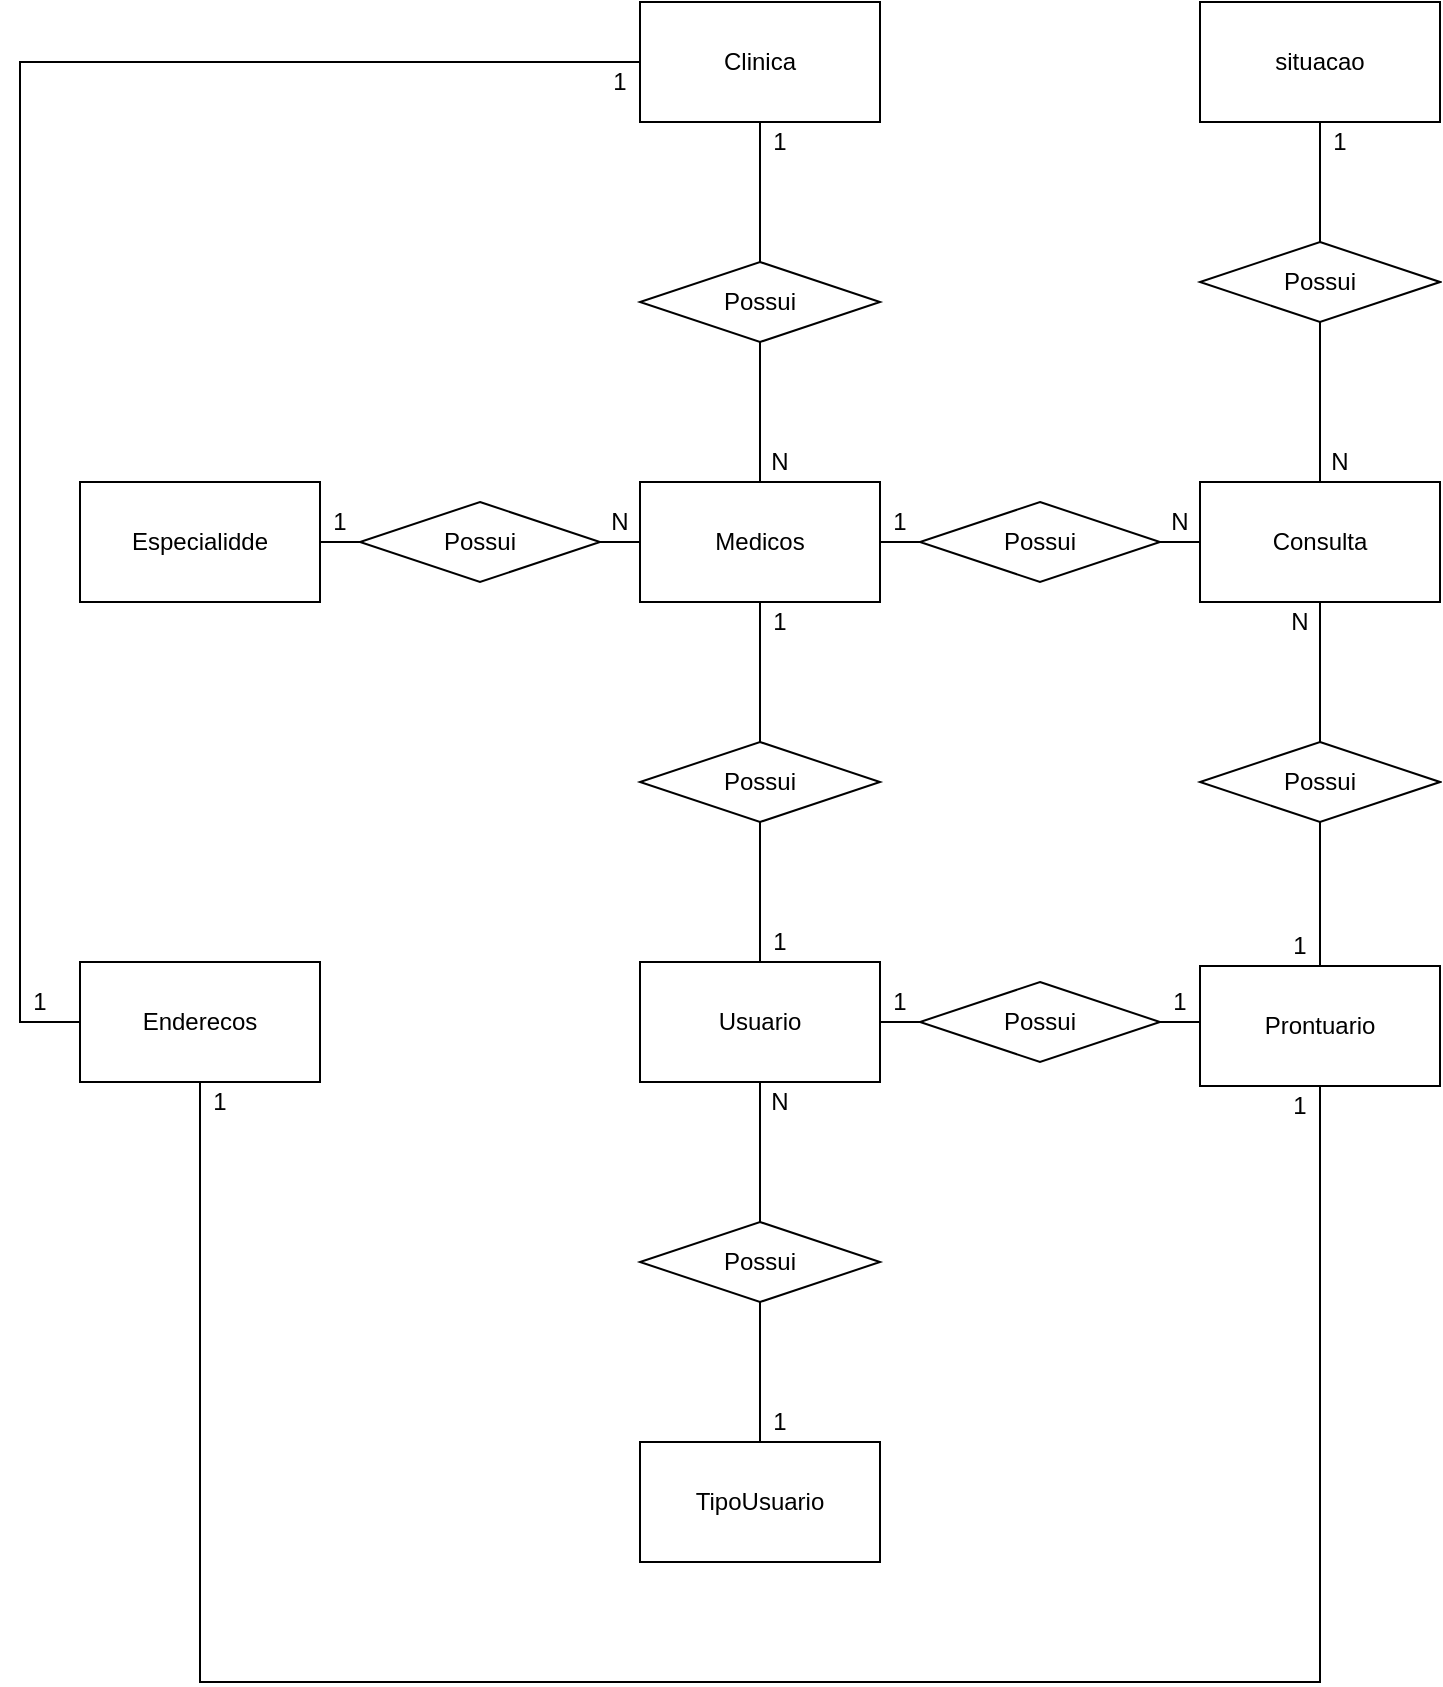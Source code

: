 <mxfile version="12.6.7" pages="2"><diagram id="i5mn4kY432mM2FQpJGfc" name="Conceitual"><mxGraphModel dx="1021" dy="564" grid="1" gridSize="10" guides="1" tooltips="1" connect="1" arrows="1" fold="1" page="1" pageScale="1" pageWidth="827" pageHeight="1169" math="0" shadow="0"><root><mxCell id="0"/><mxCell id="1" parent="0"/><mxCell id="QC6sKhRkoliyrYQNsPie-1" style="edgeStyle=orthogonalEdgeStyle;rounded=0;orthogonalLoop=1;jettySize=auto;html=1;entryX=0.5;entryY=0;entryDx=0;entryDy=0;endArrow=none;endFill=0;" parent="1" source="QC6sKhRkoliyrYQNsPie-2" target="QC6sKhRkoliyrYQNsPie-16" edge="1"><mxGeometry relative="1" as="geometry"/></mxCell><mxCell id="QC6sKhRkoliyrYQNsPie-2" value="Clinica" style="rounded=0;whiteSpace=wrap;html=1;" parent="1" vertex="1"><mxGeometry x="320" y="40" width="120" height="60" as="geometry"/></mxCell><mxCell id="QC6sKhRkoliyrYQNsPie-3" style="edgeStyle=orthogonalEdgeStyle;rounded=0;orthogonalLoop=1;jettySize=auto;html=1;entryX=0;entryY=0.5;entryDx=0;entryDy=0;endArrow=none;endFill=0;" parent="1" source="QC6sKhRkoliyrYQNsPie-6" target="QC6sKhRkoliyrYQNsPie-18" edge="1"><mxGeometry relative="1" as="geometry"/></mxCell><mxCell id="QC6sKhRkoliyrYQNsPie-4" style="edgeStyle=orthogonalEdgeStyle;rounded=0;orthogonalLoop=1;jettySize=auto;html=1;entryX=1;entryY=0.5;entryDx=0;entryDy=0;endArrow=none;endFill=0;" parent="1" source="QC6sKhRkoliyrYQNsPie-6" target="QC6sKhRkoliyrYQNsPie-20" edge="1"><mxGeometry relative="1" as="geometry"/></mxCell><mxCell id="QC6sKhRkoliyrYQNsPie-5" style="edgeStyle=orthogonalEdgeStyle;rounded=0;orthogonalLoop=1;jettySize=auto;html=1;entryX=0.5;entryY=0;entryDx=0;entryDy=0;endArrow=none;endFill=0;" parent="1" source="QC6sKhRkoliyrYQNsPie-6" target="QC6sKhRkoliyrYQNsPie-22" edge="1"><mxGeometry relative="1" as="geometry"/></mxCell><mxCell id="QC6sKhRkoliyrYQNsPie-6" value="Medicos" style="rounded=0;whiteSpace=wrap;html=1;" parent="1" vertex="1"><mxGeometry x="320" y="280" width="120" height="60" as="geometry"/></mxCell><mxCell id="QC6sKhRkoliyrYQNsPie-7" style="edgeStyle=orthogonalEdgeStyle;rounded=0;orthogonalLoop=1;jettySize=auto;html=1;entryX=0.5;entryY=0;entryDx=0;entryDy=0;endArrow=none;endFill=0;" parent="1" source="QC6sKhRkoliyrYQNsPie-9" target="QC6sKhRkoliyrYQNsPie-24" edge="1"><mxGeometry relative="1" as="geometry"/></mxCell><mxCell id="QC6sKhRkoliyrYQNsPie-8" style="edgeStyle=orthogonalEdgeStyle;rounded=0;orthogonalLoop=1;jettySize=auto;html=1;endArrow=none;endFill=0;" parent="1" source="QC6sKhRkoliyrYQNsPie-9" target="QC6sKhRkoliyrYQNsPie-26" edge="1"><mxGeometry relative="1" as="geometry"/></mxCell><mxCell id="QC6sKhRkoliyrYQNsPie-9" value="Usuario" style="rounded=0;whiteSpace=wrap;html=1;" parent="1" vertex="1"><mxGeometry x="320" y="520" width="120" height="60" as="geometry"/></mxCell><mxCell id="QC6sKhRkoliyrYQNsPie-10" value="TipoUsuario" style="rounded=0;whiteSpace=wrap;html=1;" parent="1" vertex="1"><mxGeometry x="320" y="760" width="120" height="60" as="geometry"/></mxCell><mxCell id="QC6sKhRkoliyrYQNsPie-11" value="Prontuario" style="rounded=0;whiteSpace=wrap;html=1;" parent="1" vertex="1"><mxGeometry x="600" y="522" width="120" height="60" as="geometry"/></mxCell><mxCell id="QC6sKhRkoliyrYQNsPie-12" value="Especialidde" style="rounded=0;whiteSpace=wrap;html=1;" parent="1" vertex="1"><mxGeometry x="40" y="280" width="120" height="60" as="geometry"/></mxCell><mxCell id="QC6sKhRkoliyrYQNsPie-13" style="edgeStyle=orthogonalEdgeStyle;rounded=0;orthogonalLoop=1;jettySize=auto;html=1;entryX=0.5;entryY=0;entryDx=0;entryDy=0;endArrow=none;endFill=0;" parent="1" source="QC6sKhRkoliyrYQNsPie-14" target="QC6sKhRkoliyrYQNsPie-34" edge="1"><mxGeometry relative="1" as="geometry"/></mxCell><mxCell id="QC6sKhRkoliyrYQNsPie-14" value="Consulta" style="rounded=0;whiteSpace=wrap;html=1;" parent="1" vertex="1"><mxGeometry x="600" y="280" width="120" height="60" as="geometry"/></mxCell><mxCell id="QC6sKhRkoliyrYQNsPie-15" style="edgeStyle=orthogonalEdgeStyle;rounded=0;orthogonalLoop=1;jettySize=auto;html=1;entryX=0.5;entryY=0;entryDx=0;entryDy=0;endArrow=none;endFill=0;" parent="1" source="QC6sKhRkoliyrYQNsPie-16" target="QC6sKhRkoliyrYQNsPie-6" edge="1"><mxGeometry relative="1" as="geometry"/></mxCell><mxCell id="QC6sKhRkoliyrYQNsPie-16" value="Possui" style="rhombus;whiteSpace=wrap;html=1;" parent="1" vertex="1"><mxGeometry x="320" y="170" width="120" height="40" as="geometry"/></mxCell><mxCell id="QC6sKhRkoliyrYQNsPie-17" style="edgeStyle=orthogonalEdgeStyle;rounded=0;orthogonalLoop=1;jettySize=auto;html=1;entryX=0;entryY=0.5;entryDx=0;entryDy=0;endArrow=none;endFill=0;" parent="1" source="QC6sKhRkoliyrYQNsPie-18" target="QC6sKhRkoliyrYQNsPie-14" edge="1"><mxGeometry relative="1" as="geometry"/></mxCell><mxCell id="QC6sKhRkoliyrYQNsPie-18" value="Possui" style="rhombus;whiteSpace=wrap;html=1;" parent="1" vertex="1"><mxGeometry x="460" y="290" width="120" height="40" as="geometry"/></mxCell><mxCell id="QC6sKhRkoliyrYQNsPie-19" style="edgeStyle=orthogonalEdgeStyle;rounded=0;orthogonalLoop=1;jettySize=auto;html=1;entryX=1;entryY=0.5;entryDx=0;entryDy=0;endArrow=none;endFill=0;" parent="1" source="QC6sKhRkoliyrYQNsPie-20" target="QC6sKhRkoliyrYQNsPie-12" edge="1"><mxGeometry relative="1" as="geometry"/></mxCell><mxCell id="QC6sKhRkoliyrYQNsPie-20" value="Possui" style="rhombus;whiteSpace=wrap;html=1;" parent="1" vertex="1"><mxGeometry x="180" y="290" width="120" height="40" as="geometry"/></mxCell><mxCell id="QC6sKhRkoliyrYQNsPie-21" style="edgeStyle=orthogonalEdgeStyle;rounded=0;orthogonalLoop=1;jettySize=auto;html=1;endArrow=none;endFill=0;" parent="1" source="QC6sKhRkoliyrYQNsPie-22" target="QC6sKhRkoliyrYQNsPie-9" edge="1"><mxGeometry relative="1" as="geometry"/></mxCell><mxCell id="QC6sKhRkoliyrYQNsPie-22" value="Possui" style="rhombus;whiteSpace=wrap;html=1;" parent="1" vertex="1"><mxGeometry x="320" y="410" width="120" height="40" as="geometry"/></mxCell><mxCell id="QC6sKhRkoliyrYQNsPie-23" style="edgeStyle=orthogonalEdgeStyle;rounded=0;orthogonalLoop=1;jettySize=auto;html=1;endArrow=none;endFill=0;" parent="1" source="QC6sKhRkoliyrYQNsPie-24" target="QC6sKhRkoliyrYQNsPie-10" edge="1"><mxGeometry relative="1" as="geometry"/></mxCell><mxCell id="QC6sKhRkoliyrYQNsPie-24" value="Possui" style="rhombus;whiteSpace=wrap;html=1;" parent="1" vertex="1"><mxGeometry x="320" y="650" width="120" height="40" as="geometry"/></mxCell><mxCell id="QC6sKhRkoliyrYQNsPie-25" style="edgeStyle=orthogonalEdgeStyle;rounded=0;orthogonalLoop=1;jettySize=auto;html=1;entryX=0;entryY=0.5;entryDx=0;entryDy=0;endArrow=none;endFill=0;" parent="1" source="QC6sKhRkoliyrYQNsPie-26" target="QC6sKhRkoliyrYQNsPie-11" edge="1"><mxGeometry relative="1" as="geometry"/></mxCell><mxCell id="QC6sKhRkoliyrYQNsPie-26" value="Possui" style="rhombus;whiteSpace=wrap;html=1;" parent="1" vertex="1"><mxGeometry x="460" y="530" width="120" height="40" as="geometry"/></mxCell><mxCell id="QC6sKhRkoliyrYQNsPie-27" value="1" style="text;html=1;strokeColor=none;fillColor=none;align=center;verticalAlign=middle;whiteSpace=wrap;rounded=0;" parent="1" vertex="1"><mxGeometry x="370" y="100" width="40" height="20" as="geometry"/></mxCell><mxCell id="QC6sKhRkoliyrYQNsPie-28" value="N" style="text;html=1;strokeColor=none;fillColor=none;align=center;verticalAlign=middle;whiteSpace=wrap;rounded=0;" parent="1" vertex="1"><mxGeometry x="370" y="260" width="40" height="20" as="geometry"/></mxCell><mxCell id="QC6sKhRkoliyrYQNsPie-29" value="N" style="text;html=1;strokeColor=none;fillColor=none;align=center;verticalAlign=middle;whiteSpace=wrap;rounded=0;" parent="1" vertex="1"><mxGeometry x="570" y="290" width="40" height="20" as="geometry"/></mxCell><mxCell id="QC6sKhRkoliyrYQNsPie-30" value="1" style="text;html=1;strokeColor=none;fillColor=none;align=center;verticalAlign=middle;whiteSpace=wrap;rounded=0;" parent="1" vertex="1"><mxGeometry x="430" y="290" width="40" height="20" as="geometry"/></mxCell><mxCell id="QC6sKhRkoliyrYQNsPie-31" value="1" style="text;html=1;strokeColor=none;fillColor=none;align=center;verticalAlign=middle;whiteSpace=wrap;rounded=0;" parent="1" vertex="1"><mxGeometry x="150" y="290" width="40" height="20" as="geometry"/></mxCell><mxCell id="QC6sKhRkoliyrYQNsPie-32" value="N" style="text;html=1;strokeColor=none;fillColor=none;align=center;verticalAlign=middle;whiteSpace=wrap;rounded=0;" parent="1" vertex="1"><mxGeometry x="290" y="290" width="40" height="20" as="geometry"/></mxCell><mxCell id="QC6sKhRkoliyrYQNsPie-33" style="edgeStyle=orthogonalEdgeStyle;rounded=0;orthogonalLoop=1;jettySize=auto;html=1;entryX=0.5;entryY=0;entryDx=0;entryDy=0;endArrow=none;endFill=0;" parent="1" source="QC6sKhRkoliyrYQNsPie-34" target="QC6sKhRkoliyrYQNsPie-11" edge="1"><mxGeometry relative="1" as="geometry"/></mxCell><mxCell id="QC6sKhRkoliyrYQNsPie-34" value="Possui" style="rhombus;whiteSpace=wrap;html=1;" parent="1" vertex="1"><mxGeometry x="600" y="410" width="120" height="40" as="geometry"/></mxCell><mxCell id="QC6sKhRkoliyrYQNsPie-35" value="1" style="text;html=1;strokeColor=none;fillColor=none;align=center;verticalAlign=middle;whiteSpace=wrap;rounded=0;" parent="1" vertex="1"><mxGeometry x="370" y="340" width="40" height="20" as="geometry"/></mxCell><mxCell id="QC6sKhRkoliyrYQNsPie-36" value="1" style="text;html=1;strokeColor=none;fillColor=none;align=center;verticalAlign=middle;whiteSpace=wrap;rounded=0;" parent="1" vertex="1"><mxGeometry x="370" y="500" width="40" height="20" as="geometry"/></mxCell><mxCell id="QC6sKhRkoliyrYQNsPie-37" value="N" style="text;html=1;strokeColor=none;fillColor=none;align=center;verticalAlign=middle;whiteSpace=wrap;rounded=0;" parent="1" vertex="1"><mxGeometry x="370" y="580" width="40" height="20" as="geometry"/></mxCell><mxCell id="QC6sKhRkoliyrYQNsPie-38" value="1" style="text;html=1;strokeColor=none;fillColor=none;align=center;verticalAlign=middle;whiteSpace=wrap;rounded=0;" parent="1" vertex="1"><mxGeometry x="370" y="740" width="40" height="20" as="geometry"/></mxCell><mxCell id="QC6sKhRkoliyrYQNsPie-39" value="1" style="text;html=1;strokeColor=none;fillColor=none;align=center;verticalAlign=middle;whiteSpace=wrap;rounded=0;" parent="1" vertex="1"><mxGeometry x="570" y="530" width="40" height="20" as="geometry"/></mxCell><mxCell id="QC6sKhRkoliyrYQNsPie-40" value="1" style="text;html=1;strokeColor=none;fillColor=none;align=center;verticalAlign=middle;whiteSpace=wrap;rounded=0;" parent="1" vertex="1"><mxGeometry x="430" y="530" width="40" height="20" as="geometry"/></mxCell><mxCell id="QC6sKhRkoliyrYQNsPie-41" value="1" style="text;html=1;strokeColor=none;fillColor=none;align=center;verticalAlign=middle;whiteSpace=wrap;rounded=0;" parent="1" vertex="1"><mxGeometry x="630" y="502" width="40" height="20" as="geometry"/></mxCell><mxCell id="QC6sKhRkoliyrYQNsPie-42" value="N" style="text;html=1;strokeColor=none;fillColor=none;align=center;verticalAlign=middle;whiteSpace=wrap;rounded=0;" parent="1" vertex="1"><mxGeometry x="630" y="340" width="40" height="20" as="geometry"/></mxCell><mxCell id="QC6sKhRkoliyrYQNsPie-43" style="edgeStyle=orthogonalEdgeStyle;rounded=0;orthogonalLoop=1;jettySize=auto;html=1;entryX=0.5;entryY=0;entryDx=0;entryDy=0;endArrow=none;endFill=0;" parent="1" source="QC6sKhRkoliyrYQNsPie-44" target="QC6sKhRkoliyrYQNsPie-46" edge="1"><mxGeometry relative="1" as="geometry"/></mxCell><mxCell id="QC6sKhRkoliyrYQNsPie-44" value="situacao" style="rounded=0;whiteSpace=wrap;html=1;" parent="1" vertex="1"><mxGeometry x="600" y="40" width="120" height="60" as="geometry"/></mxCell><mxCell id="QC6sKhRkoliyrYQNsPie-45" style="edgeStyle=orthogonalEdgeStyle;rounded=0;orthogonalLoop=1;jettySize=auto;html=1;entryX=0.5;entryY=0;entryDx=0;entryDy=0;endArrow=none;endFill=0;" parent="1" source="QC6sKhRkoliyrYQNsPie-46" target="QC6sKhRkoliyrYQNsPie-14" edge="1"><mxGeometry relative="1" as="geometry"/></mxCell><mxCell id="QC6sKhRkoliyrYQNsPie-46" value="Possui" style="rhombus;whiteSpace=wrap;html=1;" parent="1" vertex="1"><mxGeometry x="600" y="160" width="120" height="40" as="geometry"/></mxCell><mxCell id="QC6sKhRkoliyrYQNsPie-47" value="1" style="text;html=1;strokeColor=none;fillColor=none;align=center;verticalAlign=middle;whiteSpace=wrap;rounded=0;" parent="1" vertex="1"><mxGeometry x="650" y="100" width="40" height="20" as="geometry"/></mxCell><mxCell id="QC6sKhRkoliyrYQNsPie-48" value="N" style="text;html=1;strokeColor=none;fillColor=none;align=center;verticalAlign=middle;whiteSpace=wrap;rounded=0;" parent="1" vertex="1"><mxGeometry x="650" y="260" width="40" height="20" as="geometry"/></mxCell><mxCell id="MayZIgMG2lwBsMofKZQM-2" style="edgeStyle=orthogonalEdgeStyle;rounded=0;orthogonalLoop=1;jettySize=auto;html=1;endArrow=none;endFill=0;" edge="1" parent="1" source="MayZIgMG2lwBsMofKZQM-1" target="QC6sKhRkoliyrYQNsPie-11"><mxGeometry relative="1" as="geometry"><Array as="points"><mxPoint x="100" y="880"/><mxPoint x="660" y="880"/></Array></mxGeometry></mxCell><mxCell id="MayZIgMG2lwBsMofKZQM-5" style="edgeStyle=orthogonalEdgeStyle;rounded=0;orthogonalLoop=1;jettySize=auto;html=1;endArrow=none;endFill=0;" edge="1" parent="1" source="MayZIgMG2lwBsMofKZQM-1" target="QC6sKhRkoliyrYQNsPie-2"><mxGeometry relative="1" as="geometry"><Array as="points"><mxPoint x="10" y="550"/><mxPoint x="10" y="70"/></Array></mxGeometry></mxCell><mxCell id="MayZIgMG2lwBsMofKZQM-1" value="Enderecos" style="rounded=0;whiteSpace=wrap;html=1;" vertex="1" parent="1"><mxGeometry x="40" y="520" width="120" height="60" as="geometry"/></mxCell><mxCell id="MayZIgMG2lwBsMofKZQM-3" value="1" style="text;html=1;strokeColor=none;fillColor=none;align=center;verticalAlign=middle;whiteSpace=wrap;rounded=0;" vertex="1" parent="1"><mxGeometry x="90" y="580" width="40" height="20" as="geometry"/></mxCell><mxCell id="MayZIgMG2lwBsMofKZQM-4" value="1" style="text;html=1;strokeColor=none;fillColor=none;align=center;verticalAlign=middle;whiteSpace=wrap;rounded=0;" vertex="1" parent="1"><mxGeometry x="630" y="582" width="40" height="20" as="geometry"/></mxCell><mxCell id="MayZIgMG2lwBsMofKZQM-6" value="1" style="text;html=1;strokeColor=none;fillColor=none;align=center;verticalAlign=middle;whiteSpace=wrap;rounded=0;" vertex="1" parent="1"><mxGeometry y="530" width="40" height="20" as="geometry"/></mxCell><mxCell id="MayZIgMG2lwBsMofKZQM-7" value="1" style="text;html=1;strokeColor=none;fillColor=none;align=center;verticalAlign=middle;whiteSpace=wrap;rounded=0;" vertex="1" parent="1"><mxGeometry x="290" y="70" width="40" height="20" as="geometry"/></mxCell></root></mxGraphModel></diagram><diagram name="Lógico" id="WPHjb2IT4QgQc42sMT9B"><mxGraphModel dx="1108" dy="479" grid="1" gridSize="10" guides="1" tooltips="1" connect="1" arrows="1" fold="1" page="1" pageScale="1" pageWidth="827" pageHeight="1169" math="0" shadow="0"><root><mxCell id="SaEuBqP6xXLdDyf-ffcP-0"/><mxCell id="SaEuBqP6xXLdDyf-ffcP-1" parent="SaEuBqP6xXLdDyf-ffcP-0"/><mxCell id="0EgNGYIEMG_i3SojE2B5-0" value="Clinicas" style="swimlane;fontStyle=0;childLayout=stackLayout;horizontal=1;startSize=26;fillColor=#e0e0e0;horizontalStack=0;resizeParent=1;resizeParentMax=0;resizeLast=0;collapsible=1;marginBottom=0;swimlaneFillColor=#ffffff;align=center;fontSize=14;" parent="SaEuBqP6xXLdDyf-ffcP-1" vertex="1"><mxGeometry x="38.43" y="196" width="190" height="190" as="geometry"/></mxCell><mxCell id="0EgNGYIEMG_i3SojE2B5-1" value="IdClinica" style="shape=partialRectangle;top=0;left=0;right=0;bottom=1;align=left;verticalAlign=middle;fillColor=none;spacingLeft=34;spacingRight=4;overflow=hidden;rotatable=0;points=[[0,0.5],[1,0.5]];portConstraint=eastwest;dropTarget=0;fontStyle=5;fontSize=12;" parent="0EgNGYIEMG_i3SojE2B5-0" vertex="1"><mxGeometry y="26" width="190" height="30" as="geometry"/></mxCell><mxCell id="0EgNGYIEMG_i3SojE2B5-2" value="PK" style="shape=partialRectangle;top=0;left=0;bottom=0;fillColor=none;align=left;verticalAlign=middle;spacingLeft=4;spacingRight=4;overflow=hidden;rotatable=0;points=[];portConstraint=eastwest;part=1;fontSize=12;" parent="0EgNGYIEMG_i3SojE2B5-1" vertex="1" connectable="0"><mxGeometry width="30" height="30" as="geometry"/></mxCell><mxCell id="I39OvE5AnkRnhsfT4Rtb-17" value="IdEndereco" style="shape=partialRectangle;top=0;left=0;right=0;bottom=1;align=left;verticalAlign=middle;fillColor=none;spacingLeft=34;spacingRight=4;overflow=hidden;rotatable=0;points=[[0,0.5],[1,0.5]];portConstraint=eastwest;dropTarget=0;fontStyle=5;fontSize=12;" vertex="1" parent="0EgNGYIEMG_i3SojE2B5-0"><mxGeometry y="56" width="190" height="30" as="geometry"/></mxCell><mxCell id="I39OvE5AnkRnhsfT4Rtb-18" value="FK" style="shape=partialRectangle;top=0;left=0;bottom=0;fillColor=none;align=left;verticalAlign=middle;spacingLeft=4;spacingRight=4;overflow=hidden;rotatable=0;points=[];portConstraint=eastwest;part=1;fontSize=12;" vertex="1" connectable="0" parent="I39OvE5AnkRnhsfT4Rtb-17"><mxGeometry width="30" height="30" as="geometry"/></mxCell><mxCell id="0EgNGYIEMG_i3SojE2B5-3" value="RazaoSocial (varchar)" style="shape=partialRectangle;top=0;left=0;right=0;bottom=0;align=left;verticalAlign=top;fillColor=none;spacingLeft=34;spacingRight=4;overflow=hidden;rotatable=0;points=[[0,0.5],[1,0.5]];portConstraint=eastwest;dropTarget=0;fontSize=12;" parent="0EgNGYIEMG_i3SojE2B5-0" vertex="1"><mxGeometry y="86" width="190" height="26" as="geometry"/></mxCell><mxCell id="0EgNGYIEMG_i3SojE2B5-4" value="" style="shape=partialRectangle;top=0;left=0;bottom=0;fillColor=none;align=left;verticalAlign=top;spacingLeft=4;spacingRight=4;overflow=hidden;rotatable=0;points=[];portConstraint=eastwest;part=1;fontSize=12;" parent="0EgNGYIEMG_i3SojE2B5-3" vertex="1" connectable="0"><mxGeometry width="30" height="26" as="geometry"/></mxCell><mxCell id="0EgNGYIEMG_i3SojE2B5-5" value="CNPJ (char (14))" style="shape=partialRectangle;top=0;left=0;right=0;bottom=0;align=left;verticalAlign=top;fillColor=none;spacingLeft=34;spacingRight=4;overflow=hidden;rotatable=0;points=[[0,0.5],[1,0.5]];portConstraint=eastwest;dropTarget=0;fontSize=12;" parent="0EgNGYIEMG_i3SojE2B5-0" vertex="1"><mxGeometry y="112" width="190" height="26" as="geometry"/></mxCell><mxCell id="0EgNGYIEMG_i3SojE2B5-6" value="" style="shape=partialRectangle;top=0;left=0;bottom=0;fillColor=none;align=left;verticalAlign=top;spacingLeft=4;spacingRight=4;overflow=hidden;rotatable=0;points=[];portConstraint=eastwest;part=1;fontSize=12;" parent="0EgNGYIEMG_i3SojE2B5-5" vertex="1" connectable="0"><mxGeometry width="30" height="26" as="geometry"/></mxCell><mxCell id="0EgNGYIEMG_i3SojE2B5-7" value="NomeFantasia (varchar)" style="shape=partialRectangle;top=0;left=0;right=0;bottom=0;align=left;verticalAlign=top;fillColor=none;spacingLeft=34;spacingRight=4;overflow=hidden;rotatable=0;points=[[0,0.5],[1,0.5]];portConstraint=eastwest;dropTarget=0;fontSize=12;" parent="0EgNGYIEMG_i3SojE2B5-0" vertex="1"><mxGeometry y="138" width="190" height="26" as="geometry"/></mxCell><mxCell id="0EgNGYIEMG_i3SojE2B5-8" value="" style="shape=partialRectangle;top=0;left=0;bottom=0;fillColor=none;align=left;verticalAlign=top;spacingLeft=4;spacingRight=4;overflow=hidden;rotatable=0;points=[];portConstraint=eastwest;part=1;fontSize=12;" parent="0EgNGYIEMG_i3SojE2B5-7" vertex="1" connectable="0"><mxGeometry width="30" height="26" as="geometry"/></mxCell><mxCell id="0EgNGYIEMG_i3SojE2B5-79" value="HorarioFuncionamento (int)" style="shape=partialRectangle;top=0;left=0;right=0;bottom=0;align=left;verticalAlign=top;fillColor=none;spacingLeft=34;spacingRight=4;overflow=hidden;rotatable=0;points=[[0,0.5],[1,0.5]];portConstraint=eastwest;dropTarget=0;fontSize=12;" parent="0EgNGYIEMG_i3SojE2B5-0" vertex="1"><mxGeometry y="164" width="190" height="26" as="geometry"/></mxCell><mxCell id="0EgNGYIEMG_i3SojE2B5-80" value="" style="shape=partialRectangle;top=0;left=0;bottom=0;fillColor=none;align=left;verticalAlign=top;spacingLeft=4;spacingRight=4;overflow=hidden;rotatable=0;points=[];portConstraint=eastwest;part=1;fontSize=12;" parent="0EgNGYIEMG_i3SojE2B5-79" vertex="1" connectable="0"><mxGeometry width="30" height="26" as="geometry"/></mxCell><mxCell id="0EgNGYIEMG_i3SojE2B5-11" value="Especialidades" style="swimlane;fontStyle=0;childLayout=stackLayout;horizontal=1;startSize=26;fillColor=#e0e0e0;horizontalStack=0;resizeParent=1;resizeParentMax=0;resizeLast=0;collapsible=1;marginBottom=0;swimlaneFillColor=#ffffff;align=center;fontSize=14;" parent="SaEuBqP6xXLdDyf-ffcP-1" vertex="1"><mxGeometry x="38.43" y="440" width="160" height="92" as="geometry"/></mxCell><mxCell id="0EgNGYIEMG_i3SojE2B5-12" value="IdEspecialidade" style="shape=partialRectangle;top=0;left=0;right=0;bottom=1;align=left;verticalAlign=middle;fillColor=none;spacingLeft=34;spacingRight=4;overflow=hidden;rotatable=0;points=[[0,0.5],[1,0.5]];portConstraint=eastwest;dropTarget=0;fontStyle=5;fontSize=12;" parent="0EgNGYIEMG_i3SojE2B5-11" vertex="1"><mxGeometry y="26" width="160" height="30" as="geometry"/></mxCell><mxCell id="0EgNGYIEMG_i3SojE2B5-13" value="PK" style="shape=partialRectangle;top=0;left=0;bottom=0;fillColor=none;align=left;verticalAlign=middle;spacingLeft=4;spacingRight=4;overflow=hidden;rotatable=0;points=[];portConstraint=eastwest;part=1;fontSize=12;" parent="0EgNGYIEMG_i3SojE2B5-12" vertex="1" connectable="0"><mxGeometry width="30" height="30" as="geometry"/></mxCell><mxCell id="0EgNGYIEMG_i3SojE2B5-14" value="Titulo (varchar)" style="shape=partialRectangle;top=0;left=0;right=0;bottom=0;align=left;verticalAlign=top;fillColor=none;spacingLeft=34;spacingRight=4;overflow=hidden;rotatable=0;points=[[0,0.5],[1,0.5]];portConstraint=eastwest;dropTarget=0;fontSize=12;" parent="0EgNGYIEMG_i3SojE2B5-11" vertex="1"><mxGeometry y="56" width="160" height="26" as="geometry"/></mxCell><mxCell id="0EgNGYIEMG_i3SojE2B5-15" value="" style="shape=partialRectangle;top=0;left=0;bottom=0;fillColor=none;align=left;verticalAlign=top;spacingLeft=4;spacingRight=4;overflow=hidden;rotatable=0;points=[];portConstraint=eastwest;part=1;fontSize=12;" parent="0EgNGYIEMG_i3SojE2B5-14" vertex="1" connectable="0"><mxGeometry width="30" height="26" as="geometry"/></mxCell><mxCell id="0EgNGYIEMG_i3SojE2B5-20" value="" style="shape=partialRectangle;top=0;left=0;right=0;bottom=0;align=left;verticalAlign=top;fillColor=none;spacingLeft=34;spacingRight=4;overflow=hidden;rotatable=0;points=[[0,0.5],[1,0.5]];portConstraint=eastwest;dropTarget=0;fontSize=12;" parent="0EgNGYIEMG_i3SojE2B5-11" vertex="1"><mxGeometry y="82" width="160" height="10" as="geometry"/></mxCell><mxCell id="0EgNGYIEMG_i3SojE2B5-21" value="" style="shape=partialRectangle;top=0;left=0;bottom=0;fillColor=none;align=left;verticalAlign=top;spacingLeft=4;spacingRight=4;overflow=hidden;rotatable=0;points=[];portConstraint=eastwest;part=1;fontSize=12;" parent="0EgNGYIEMG_i3SojE2B5-20" vertex="1" connectable="0"><mxGeometry width="30" height="10" as="geometry"/></mxCell><mxCell id="0EgNGYIEMG_i3SojE2B5-22" value="TipoUsuario" style="swimlane;fontStyle=0;childLayout=stackLayout;horizontal=1;startSize=26;fillColor=#e0e0e0;horizontalStack=0;resizeParent=1;resizeParentMax=0;resizeLast=0;collapsible=1;marginBottom=0;swimlaneFillColor=#ffffff;align=center;fontSize=14;" parent="SaEuBqP6xXLdDyf-ffcP-1" vertex="1"><mxGeometry x="318.43" y="722" width="160" height="92" as="geometry"/></mxCell><mxCell id="0EgNGYIEMG_i3SojE2B5-23" value="IdTipoUsuario" style="shape=partialRectangle;top=0;left=0;right=0;bottom=1;align=left;verticalAlign=middle;fillColor=none;spacingLeft=34;spacingRight=4;overflow=hidden;rotatable=0;points=[[0,0.5],[1,0.5]];portConstraint=eastwest;dropTarget=0;fontStyle=5;fontSize=12;" parent="0EgNGYIEMG_i3SojE2B5-22" vertex="1"><mxGeometry y="26" width="160" height="30" as="geometry"/></mxCell><mxCell id="0EgNGYIEMG_i3SojE2B5-24" value="PK" style="shape=partialRectangle;top=0;left=0;bottom=0;fillColor=none;align=left;verticalAlign=middle;spacingLeft=4;spacingRight=4;overflow=hidden;rotatable=0;points=[];portConstraint=eastwest;part=1;fontSize=12;" parent="0EgNGYIEMG_i3SojE2B5-23" vertex="1" connectable="0"><mxGeometry width="30" height="30" as="geometry"/></mxCell><mxCell id="0EgNGYIEMG_i3SojE2B5-25" value="Titulo" style="shape=partialRectangle;top=0;left=0;right=0;bottom=0;align=left;verticalAlign=top;fillColor=none;spacingLeft=34;spacingRight=4;overflow=hidden;rotatable=0;points=[[0,0.5],[1,0.5]];portConstraint=eastwest;dropTarget=0;fontSize=12;" parent="0EgNGYIEMG_i3SojE2B5-22" vertex="1"><mxGeometry y="56" width="160" height="26" as="geometry"/></mxCell><mxCell id="0EgNGYIEMG_i3SojE2B5-26" value="" style="shape=partialRectangle;top=0;left=0;bottom=0;fillColor=none;align=left;verticalAlign=top;spacingLeft=4;spacingRight=4;overflow=hidden;rotatable=0;points=[];portConstraint=eastwest;part=1;fontSize=12;" parent="0EgNGYIEMG_i3SojE2B5-25" vertex="1" connectable="0"><mxGeometry width="30" height="26" as="geometry"/></mxCell><mxCell id="0EgNGYIEMG_i3SojE2B5-31" value="" style="shape=partialRectangle;top=0;left=0;right=0;bottom=0;align=left;verticalAlign=top;fillColor=none;spacingLeft=34;spacingRight=4;overflow=hidden;rotatable=0;points=[[0,0.5],[1,0.5]];portConstraint=eastwest;dropTarget=0;fontSize=12;" parent="0EgNGYIEMG_i3SojE2B5-22" vertex="1"><mxGeometry y="82" width="160" height="10" as="geometry"/></mxCell><mxCell id="0EgNGYIEMG_i3SojE2B5-32" value="" style="shape=partialRectangle;top=0;left=0;bottom=0;fillColor=none;align=left;verticalAlign=top;spacingLeft=4;spacingRight=4;overflow=hidden;rotatable=0;points=[];portConstraint=eastwest;part=1;fontSize=12;" parent="0EgNGYIEMG_i3SojE2B5-31" vertex="1" connectable="0"><mxGeometry width="30" height="10" as="geometry"/></mxCell><mxCell id="0EgNGYIEMG_i3SojE2B5-33" value="Usuario" style="swimlane;fontStyle=0;childLayout=stackLayout;horizontal=1;startSize=26;fillColor=#e0e0e0;horizontalStack=0;resizeParent=1;resizeParentMax=0;resizeLast=0;collapsible=1;marginBottom=0;swimlaneFillColor=#ffffff;align=center;fontSize=14;" parent="SaEuBqP6xXLdDyf-ffcP-1" vertex="1"><mxGeometry x="318.43" y="434.57" width="160" height="138" as="geometry"/></mxCell><mxCell id="0EgNGYIEMG_i3SojE2B5-34" value="IdUsuario" style="shape=partialRectangle;top=0;left=0;right=0;bottom=0;align=left;verticalAlign=middle;fillColor=none;spacingLeft=60;spacingRight=4;overflow=hidden;rotatable=0;points=[[0,0.5],[1,0.5]];portConstraint=eastwest;dropTarget=0;fontStyle=5;fontSize=12;" parent="0EgNGYIEMG_i3SojE2B5-33" vertex="1"><mxGeometry y="26" width="160" height="30" as="geometry"/></mxCell><mxCell id="0EgNGYIEMG_i3SojE2B5-35" value="PK,FK1" style="shape=partialRectangle;fontStyle=1;top=0;left=0;bottom=0;fillColor=none;align=left;verticalAlign=middle;spacingLeft=4;spacingRight=4;overflow=hidden;rotatable=0;points=[];portConstraint=eastwest;part=1;fontSize=12;" parent="0EgNGYIEMG_i3SojE2B5-34" vertex="1" connectable="0"><mxGeometry width="56" height="30" as="geometry"/></mxCell><mxCell id="0EgNGYIEMG_i3SojE2B5-36" value="IdTipoUsuario" style="shape=partialRectangle;top=0;left=0;right=0;bottom=1;align=left;verticalAlign=middle;fillColor=none;spacingLeft=60;spacingRight=4;overflow=hidden;rotatable=0;points=[[0,0.5],[1,0.5]];portConstraint=eastwest;dropTarget=0;fontStyle=5;fontSize=12;" parent="0EgNGYIEMG_i3SojE2B5-33" vertex="1"><mxGeometry y="56" width="160" height="30" as="geometry"/></mxCell><mxCell id="0EgNGYIEMG_i3SojE2B5-37" value="PK,FK2" style="shape=partialRectangle;fontStyle=1;top=0;left=0;bottom=0;fillColor=none;align=left;verticalAlign=middle;spacingLeft=4;spacingRight=4;overflow=hidden;rotatable=0;points=[];portConstraint=eastwest;part=1;fontSize=12;" parent="0EgNGYIEMG_i3SojE2B5-36" vertex="1" connectable="0"><mxGeometry width="56" height="30" as="geometry"/></mxCell><mxCell id="0EgNGYIEMG_i3SojE2B5-38" value="email" style="shape=partialRectangle;top=0;left=0;right=0;bottom=0;align=left;verticalAlign=top;fillColor=none;spacingLeft=60;spacingRight=4;overflow=hidden;rotatable=0;points=[[0,0.5],[1,0.5]];portConstraint=eastwest;dropTarget=0;fontSize=12;" parent="0EgNGYIEMG_i3SojE2B5-33" vertex="1"><mxGeometry y="86" width="160" height="26" as="geometry"/></mxCell><mxCell id="0EgNGYIEMG_i3SojE2B5-39" value="" style="shape=partialRectangle;top=0;left=0;bottom=0;fillColor=none;align=left;verticalAlign=top;spacingLeft=4;spacingRight=4;overflow=hidden;rotatable=0;points=[];portConstraint=eastwest;part=1;fontSize=12;" parent="0EgNGYIEMG_i3SojE2B5-38" vertex="1" connectable="0"><mxGeometry width="56" height="26" as="geometry"/></mxCell><mxCell id="8Mm7P86hcbhqV5hIX50b-50" value="senha" style="shape=partialRectangle;top=0;left=0;right=0;bottom=0;align=left;verticalAlign=top;fillColor=none;spacingLeft=60;spacingRight=4;overflow=hidden;rotatable=0;points=[[0,0.5],[1,0.5]];portConstraint=eastwest;dropTarget=0;fontSize=12;" parent="0EgNGYIEMG_i3SojE2B5-33" vertex="1"><mxGeometry y="112" width="160" height="26" as="geometry"/></mxCell><mxCell id="8Mm7P86hcbhqV5hIX50b-51" value="" style="shape=partialRectangle;top=0;left=0;bottom=0;fillColor=none;align=left;verticalAlign=top;spacingLeft=4;spacingRight=4;overflow=hidden;rotatable=0;points=[];portConstraint=eastwest;part=1;fontSize=12;" parent="8Mm7P86hcbhqV5hIX50b-50" vertex="1" connectable="0"><mxGeometry width="56" height="26" as="geometry"/></mxCell><mxCell id="0EgNGYIEMG_i3SojE2B5-40" value="Medicos" style="swimlane;fontStyle=0;childLayout=stackLayout;horizontal=1;startSize=26;fillColor=#e0e0e0;horizontalStack=0;resizeParent=1;resizeParentMax=0;resizeLast=0;collapsible=1;marginBottom=0;swimlaneFillColor=#ffffff;align=center;fontSize=14;" parent="SaEuBqP6xXLdDyf-ffcP-1" vertex="1"><mxGeometry x="328.43" y="196" width="160" height="198" as="geometry"/></mxCell><mxCell id="0EgNGYIEMG_i3SojE2B5-41" value="IdMedico" style="shape=partialRectangle;top=0;left=0;right=0;bottom=0;align=left;verticalAlign=middle;fillColor=none;spacingLeft=60;spacingRight=4;overflow=hidden;rotatable=0;points=[[0,0.5],[1,0.5]];portConstraint=eastwest;dropTarget=0;fontStyle=5;fontSize=12;" parent="0EgNGYIEMG_i3SojE2B5-40" vertex="1"><mxGeometry y="26" width="160" height="30" as="geometry"/></mxCell><mxCell id="0EgNGYIEMG_i3SojE2B5-42" value="PK,FK1" style="shape=partialRectangle;fontStyle=1;top=0;left=0;bottom=0;fillColor=none;align=left;verticalAlign=middle;spacingLeft=4;spacingRight=4;overflow=hidden;rotatable=0;points=[];portConstraint=eastwest;part=1;fontSize=12;" parent="0EgNGYIEMG_i3SojE2B5-41" vertex="1" connectable="0"><mxGeometry width="56" height="30" as="geometry"/></mxCell><mxCell id="0EgNGYIEMG_i3SojE2B5-43" value="IdUsuario" style="shape=partialRectangle;top=0;left=0;right=0;bottom=1;align=left;verticalAlign=middle;fillColor=none;spacingLeft=60;spacingRight=4;overflow=hidden;rotatable=0;points=[[0,0.5],[1,0.5]];portConstraint=eastwest;dropTarget=0;fontStyle=5;fontSize=12;" parent="0EgNGYIEMG_i3SojE2B5-40" vertex="1"><mxGeometry y="56" width="160" height="30" as="geometry"/></mxCell><mxCell id="0EgNGYIEMG_i3SojE2B5-44" value="PK,FK2" style="shape=partialRectangle;fontStyle=1;top=0;left=0;bottom=0;fillColor=none;align=left;verticalAlign=middle;spacingLeft=4;spacingRight=4;overflow=hidden;rotatable=0;points=[];portConstraint=eastwest;part=1;fontSize=12;" parent="0EgNGYIEMG_i3SojE2B5-43" vertex="1" connectable="0"><mxGeometry width="56" height="30" as="geometry"/></mxCell><mxCell id="0EgNGYIEMG_i3SojE2B5-90" value="IdClinica" style="shape=partialRectangle;top=0;left=0;right=0;bottom=1;align=left;verticalAlign=middle;fillColor=none;spacingLeft=60;spacingRight=4;overflow=hidden;rotatable=0;points=[[0,0.5],[1,0.5]];portConstraint=eastwest;dropTarget=0;fontStyle=5;fontSize=12;" parent="0EgNGYIEMG_i3SojE2B5-40" vertex="1"><mxGeometry y="86" width="160" height="30" as="geometry"/></mxCell><mxCell id="0EgNGYIEMG_i3SojE2B5-91" value="PK,FK2" style="shape=partialRectangle;fontStyle=1;top=0;left=0;bottom=0;fillColor=none;align=left;verticalAlign=middle;spacingLeft=4;spacingRight=4;overflow=hidden;rotatable=0;points=[];portConstraint=eastwest;part=1;fontSize=12;" parent="0EgNGYIEMG_i3SojE2B5-90" vertex="1" connectable="0"><mxGeometry width="56" height="30" as="geometry"/></mxCell><mxCell id="0EgNGYIEMG_i3SojE2B5-92" value="IdEspecialidade" style="shape=partialRectangle;top=0;left=0;right=0;bottom=1;align=left;verticalAlign=middle;fillColor=none;spacingLeft=60;spacingRight=4;overflow=hidden;rotatable=0;points=[[0,0.5],[1,0.5]];portConstraint=eastwest;dropTarget=0;fontStyle=5;fontSize=12;" parent="0EgNGYIEMG_i3SojE2B5-40" vertex="1"><mxGeometry y="116" width="160" height="30" as="geometry"/></mxCell><mxCell id="0EgNGYIEMG_i3SojE2B5-93" value="PK,FK2" style="shape=partialRectangle;fontStyle=1;top=0;left=0;bottom=0;fillColor=none;align=left;verticalAlign=middle;spacingLeft=4;spacingRight=4;overflow=hidden;rotatable=0;points=[];portConstraint=eastwest;part=1;fontSize=12;" parent="0EgNGYIEMG_i3SojE2B5-92" vertex="1" connectable="0"><mxGeometry width="56" height="30" as="geometry"/></mxCell><mxCell id="0EgNGYIEMG_i3SojE2B5-45" value="Nome (varchar)" style="shape=partialRectangle;top=0;left=0;right=0;bottom=0;align=left;verticalAlign=top;fillColor=none;spacingLeft=60;spacingRight=4;overflow=hidden;rotatable=0;points=[[0,0.5],[1,0.5]];portConstraint=eastwest;dropTarget=0;fontSize=12;" parent="0EgNGYIEMG_i3SojE2B5-40" vertex="1"><mxGeometry y="146" width="160" height="26" as="geometry"/></mxCell><mxCell id="0EgNGYIEMG_i3SojE2B5-46" value="" style="shape=partialRectangle;top=0;left=0;bottom=0;fillColor=none;align=left;verticalAlign=top;spacingLeft=4;spacingRight=4;overflow=hidden;rotatable=0;points=[];portConstraint=eastwest;part=1;fontSize=12;" parent="0EgNGYIEMG_i3SojE2B5-45" vertex="1" connectable="0"><mxGeometry width="56" height="26" as="geometry"/></mxCell><mxCell id="0EgNGYIEMG_i3SojE2B5-84" value="CRM (char)" style="shape=partialRectangle;top=0;left=0;right=0;bottom=0;align=left;verticalAlign=top;fillColor=none;spacingLeft=60;spacingRight=4;overflow=hidden;rotatable=0;points=[[0,0.5],[1,0.5]];portConstraint=eastwest;dropTarget=0;fontSize=12;" parent="0EgNGYIEMG_i3SojE2B5-40" vertex="1"><mxGeometry y="172" width="160" height="26" as="geometry"/></mxCell><mxCell id="0EgNGYIEMG_i3SojE2B5-85" value="" style="shape=partialRectangle;top=0;left=0;bottom=0;fillColor=none;align=left;verticalAlign=top;spacingLeft=4;spacingRight=4;overflow=hidden;rotatable=0;points=[];portConstraint=eastwest;part=1;fontSize=12;" parent="0EgNGYIEMG_i3SojE2B5-84" vertex="1" connectable="0"><mxGeometry width="56" height="26" as="geometry"/></mxCell><mxCell id="0EgNGYIEMG_i3SojE2B5-48" value="Prontuários" style="swimlane;fontStyle=0;childLayout=stackLayout;horizontal=1;startSize=26;fillColor=#e0e0e0;horizontalStack=0;resizeParent=1;resizeParentMax=0;resizeLast=0;collapsible=1;marginBottom=0;swimlaneFillColor=#ffffff;align=center;fontSize=14;" parent="SaEuBqP6xXLdDyf-ffcP-1" vertex="1"><mxGeometry x="558.43" y="510" width="200" height="246" as="geometry"/></mxCell><mxCell id="0EgNGYIEMG_i3SojE2B5-49" value="IdProntuario" style="shape=partialRectangle;top=0;left=0;right=0;bottom=0;align=left;verticalAlign=middle;fillColor=none;spacingLeft=60;spacingRight=4;overflow=hidden;rotatable=0;points=[[0,0.5],[1,0.5]];portConstraint=eastwest;dropTarget=0;fontStyle=5;fontSize=12;" parent="0EgNGYIEMG_i3SojE2B5-48" vertex="1"><mxGeometry y="26" width="200" height="30" as="geometry"/></mxCell><mxCell id="0EgNGYIEMG_i3SojE2B5-50" value="PK,FK1" style="shape=partialRectangle;fontStyle=1;top=0;left=0;bottom=0;fillColor=none;align=left;verticalAlign=middle;spacingLeft=4;spacingRight=4;overflow=hidden;rotatable=0;points=[];portConstraint=eastwest;part=1;fontSize=12;" parent="0EgNGYIEMG_i3SojE2B5-49" vertex="1" connectable="0"><mxGeometry width="56" height="30" as="geometry"/></mxCell><mxCell id="0EgNGYIEMG_i3SojE2B5-51" value="IdUsuario" style="shape=partialRectangle;top=0;left=0;right=0;bottom=1;align=left;verticalAlign=middle;fillColor=none;spacingLeft=60;spacingRight=4;overflow=hidden;rotatable=0;points=[[0,0.5],[1,0.5]];portConstraint=eastwest;dropTarget=0;fontStyle=5;fontSize=12;" parent="0EgNGYIEMG_i3SojE2B5-48" vertex="1"><mxGeometry y="56" width="200" height="30" as="geometry"/></mxCell><mxCell id="0EgNGYIEMG_i3SojE2B5-52" value="PK,FK2" style="shape=partialRectangle;fontStyle=1;top=0;left=0;bottom=0;fillColor=none;align=left;verticalAlign=middle;spacingLeft=4;spacingRight=4;overflow=hidden;rotatable=0;points=[];portConstraint=eastwest;part=1;fontSize=12;" parent="0EgNGYIEMG_i3SojE2B5-51" vertex="1" connectable="0"><mxGeometry width="56" height="30" as="geometry"/></mxCell><mxCell id="I39OvE5AnkRnhsfT4Rtb-22" value="IdEndereco" style="shape=partialRectangle;top=0;left=0;right=0;bottom=1;align=left;verticalAlign=middle;fillColor=none;spacingLeft=60;spacingRight=4;overflow=hidden;rotatable=0;points=[[0,0.5],[1,0.5]];portConstraint=eastwest;dropTarget=0;fontStyle=5;fontSize=12;" vertex="1" parent="0EgNGYIEMG_i3SojE2B5-48"><mxGeometry y="86" width="200" height="30" as="geometry"/></mxCell><mxCell id="I39OvE5AnkRnhsfT4Rtb-23" value="PK,FK2" style="shape=partialRectangle;fontStyle=1;top=0;left=0;bottom=0;fillColor=none;align=left;verticalAlign=middle;spacingLeft=4;spacingRight=4;overflow=hidden;rotatable=0;points=[];portConstraint=eastwest;part=1;fontSize=12;" vertex="1" connectable="0" parent="I39OvE5AnkRnhsfT4Rtb-22"><mxGeometry width="56" height="30" as="geometry"/></mxCell><mxCell id="0EgNGYIEMG_i3SojE2B5-53" value="NomePaciente (varchar)" style="shape=partialRectangle;top=0;left=0;right=0;bottom=0;align=left;verticalAlign=top;fillColor=none;spacingLeft=60;spacingRight=4;overflow=hidden;rotatable=0;points=[[0,0.5],[1,0.5]];portConstraint=eastwest;dropTarget=0;fontSize=12;" parent="0EgNGYIEMG_i3SojE2B5-48" vertex="1"><mxGeometry y="116" width="200" height="26" as="geometry"/></mxCell><mxCell id="0EgNGYIEMG_i3SojE2B5-54" value="" style="shape=partialRectangle;top=0;left=0;bottom=0;fillColor=none;align=left;verticalAlign=top;spacingLeft=4;spacingRight=4;overflow=hidden;rotatable=0;points=[];portConstraint=eastwest;part=1;fontSize=12;" parent="0EgNGYIEMG_i3SojE2B5-53" vertex="1" connectable="0"><mxGeometry width="56" height="26" as="geometry"/></mxCell><mxCell id="8Mm7P86hcbhqV5hIX50b-21" value="DataNascimento (date)" style="shape=partialRectangle;top=0;left=0;right=0;bottom=0;align=left;verticalAlign=top;fillColor=none;spacingLeft=60;spacingRight=4;overflow=hidden;rotatable=0;points=[[0,0.5],[1,0.5]];portConstraint=eastwest;dropTarget=0;fontSize=12;" parent="0EgNGYIEMG_i3SojE2B5-48" vertex="1"><mxGeometry y="142" width="200" height="26" as="geometry"/></mxCell><mxCell id="8Mm7P86hcbhqV5hIX50b-22" value="" style="shape=partialRectangle;top=0;left=0;bottom=0;fillColor=none;align=left;verticalAlign=top;spacingLeft=4;spacingRight=4;overflow=hidden;rotatable=0;points=[];portConstraint=eastwest;part=1;fontSize=12;" parent="8Mm7P86hcbhqV5hIX50b-21" vertex="1" connectable="0"><mxGeometry width="56" height="26" as="geometry"/></mxCell><mxCell id="8Mm7P86hcbhqV5hIX50b-23" value="Telefone (char)" style="shape=partialRectangle;top=0;left=0;right=0;bottom=0;align=left;verticalAlign=top;fillColor=none;spacingLeft=60;spacingRight=4;overflow=hidden;rotatable=0;points=[[0,0.5],[1,0.5]];portConstraint=eastwest;dropTarget=0;fontSize=12;" parent="0EgNGYIEMG_i3SojE2B5-48" vertex="1"><mxGeometry y="168" width="200" height="26" as="geometry"/></mxCell><mxCell id="8Mm7P86hcbhqV5hIX50b-24" value="" style="shape=partialRectangle;top=0;left=0;bottom=0;fillColor=none;align=left;verticalAlign=top;spacingLeft=4;spacingRight=4;overflow=hidden;rotatable=0;points=[];portConstraint=eastwest;part=1;fontSize=12;" parent="8Mm7P86hcbhqV5hIX50b-23" vertex="1" connectable="0"><mxGeometry width="56" height="26" as="geometry"/></mxCell><mxCell id="8Mm7P86hcbhqV5hIX50b-25" value="RG (char)" style="shape=partialRectangle;top=0;left=0;right=0;bottom=0;align=left;verticalAlign=top;fillColor=none;spacingLeft=60;spacingRight=4;overflow=hidden;rotatable=0;points=[[0,0.5],[1,0.5]];portConstraint=eastwest;dropTarget=0;fontSize=12;" parent="0EgNGYIEMG_i3SojE2B5-48" vertex="1"><mxGeometry y="194" width="200" height="26" as="geometry"/></mxCell><mxCell id="8Mm7P86hcbhqV5hIX50b-26" value="" style="shape=partialRectangle;top=0;left=0;bottom=0;fillColor=none;align=left;verticalAlign=top;spacingLeft=4;spacingRight=4;overflow=hidden;rotatable=0;points=[];portConstraint=eastwest;part=1;fontSize=12;" parent="8Mm7P86hcbhqV5hIX50b-25" vertex="1" connectable="0"><mxGeometry width="56" height="26" as="geometry"/></mxCell><mxCell id="8Mm7P86hcbhqV5hIX50b-40" value="CPF (char)" style="shape=partialRectangle;top=0;left=0;right=0;bottom=0;align=left;verticalAlign=top;fillColor=none;spacingLeft=60;spacingRight=4;overflow=hidden;rotatable=0;points=[[0,0.5],[1,0.5]];portConstraint=eastwest;dropTarget=0;fontSize=12;" parent="0EgNGYIEMG_i3SojE2B5-48" vertex="1"><mxGeometry y="220" width="200" height="26" as="geometry"/></mxCell><mxCell id="8Mm7P86hcbhqV5hIX50b-41" value="" style="shape=partialRectangle;top=0;left=0;bottom=0;fillColor=none;align=left;verticalAlign=top;spacingLeft=4;spacingRight=4;overflow=hidden;rotatable=0;points=[];portConstraint=eastwest;part=1;fontSize=12;" parent="8Mm7P86hcbhqV5hIX50b-40" vertex="1" connectable="0"><mxGeometry width="56" height="26" as="geometry"/></mxCell><mxCell id="0EgNGYIEMG_i3SojE2B5-55" value="Consultas" style="swimlane;fontStyle=0;childLayout=stackLayout;horizontal=1;startSize=26;fillColor=#e0e0e0;horizontalStack=0;resizeParent=1;resizeParentMax=0;resizeLast=0;collapsible=1;marginBottom=0;swimlaneFillColor=#ffffff;align=center;fontSize=14;" parent="SaEuBqP6xXLdDyf-ffcP-1" vertex="1"><mxGeometry x="558.43" y="190" width="200" height="198" as="geometry"/></mxCell><mxCell id="0EgNGYIEMG_i3SojE2B5-56" value="IdConsulta" style="shape=partialRectangle;top=0;left=0;right=0;bottom=0;align=left;verticalAlign=middle;fillColor=none;spacingLeft=60;spacingRight=4;overflow=hidden;rotatable=0;points=[[0,0.5],[1,0.5]];portConstraint=eastwest;dropTarget=0;fontStyle=5;fontSize=12;" parent="0EgNGYIEMG_i3SojE2B5-55" vertex="1"><mxGeometry y="26" width="200" height="30" as="geometry"/></mxCell><mxCell id="0EgNGYIEMG_i3SojE2B5-57" value="PK,FK1" style="shape=partialRectangle;fontStyle=1;top=0;left=0;bottom=0;fillColor=none;align=left;verticalAlign=middle;spacingLeft=4;spacingRight=4;overflow=hidden;rotatable=0;points=[];portConstraint=eastwest;part=1;fontSize=12;" parent="0EgNGYIEMG_i3SojE2B5-56" vertex="1" connectable="0"><mxGeometry width="56" height="30" as="geometry"/></mxCell><mxCell id="t66HcDfMHVYYZInFuzsQ-2" value="IdSituacao" style="shape=partialRectangle;top=0;left=0;right=0;bottom=1;align=left;verticalAlign=middle;fillColor=none;spacingLeft=60;spacingRight=4;overflow=hidden;rotatable=0;points=[[0,0.5],[1,0.5]];portConstraint=eastwest;dropTarget=0;fontStyle=5;fontSize=12;" parent="0EgNGYIEMG_i3SojE2B5-55" vertex="1"><mxGeometry y="56" width="200" height="30" as="geometry"/></mxCell><mxCell id="t66HcDfMHVYYZInFuzsQ-3" value="PK,FK2" style="shape=partialRectangle;fontStyle=1;top=0;left=0;bottom=0;fillColor=none;align=left;verticalAlign=middle;spacingLeft=4;spacingRight=4;overflow=hidden;rotatable=0;points=[];portConstraint=eastwest;part=1;fontSize=12;" parent="t66HcDfMHVYYZInFuzsQ-2" vertex="1" connectable="0"><mxGeometry width="56" height="30" as="geometry"/></mxCell><mxCell id="0EgNGYIEMG_i3SojE2B5-58" value="IdProntuario" style="shape=partialRectangle;top=0;left=0;right=0;bottom=1;align=left;verticalAlign=middle;fillColor=none;spacingLeft=60;spacingRight=4;overflow=hidden;rotatable=0;points=[[0,0.5],[1,0.5]];portConstraint=eastwest;dropTarget=0;fontStyle=5;fontSize=12;" parent="0EgNGYIEMG_i3SojE2B5-55" vertex="1"><mxGeometry y="86" width="200" height="30" as="geometry"/></mxCell><mxCell id="0EgNGYIEMG_i3SojE2B5-59" value="PK,FK2" style="shape=partialRectangle;fontStyle=1;top=0;left=0;bottom=0;fillColor=none;align=left;verticalAlign=middle;spacingLeft=4;spacingRight=4;overflow=hidden;rotatable=0;points=[];portConstraint=eastwest;part=1;fontSize=12;" parent="0EgNGYIEMG_i3SojE2B5-58" vertex="1" connectable="0"><mxGeometry width="56" height="30" as="geometry"/></mxCell><mxCell id="0EgNGYIEMG_i3SojE2B5-73" value="IdMedico" style="shape=partialRectangle;top=0;left=0;right=0;bottom=1;align=left;verticalAlign=middle;fillColor=none;spacingLeft=60;spacingRight=4;overflow=hidden;rotatable=0;points=[[0,0.5],[1,0.5]];portConstraint=eastwest;dropTarget=0;fontStyle=5;fontSize=12;" parent="0EgNGYIEMG_i3SojE2B5-55" vertex="1"><mxGeometry y="116" width="200" height="30" as="geometry"/></mxCell><mxCell id="0EgNGYIEMG_i3SojE2B5-74" value="PK,FK2" style="shape=partialRectangle;fontStyle=1;top=0;left=0;bottom=0;fillColor=none;align=left;verticalAlign=middle;spacingLeft=4;spacingRight=4;overflow=hidden;rotatable=0;points=[];portConstraint=eastwest;part=1;fontSize=12;" parent="0EgNGYIEMG_i3SojE2B5-73" vertex="1" connectable="0"><mxGeometry width="56" height="30" as="geometry"/></mxCell><mxCell id="0EgNGYIEMG_i3SojE2B5-60" value="DataConsulta (datetime)" style="shape=partialRectangle;top=0;left=0;right=0;bottom=0;align=left;verticalAlign=top;fillColor=none;spacingLeft=60;spacingRight=4;overflow=hidden;rotatable=0;points=[[0,0.5],[1,0.5]];portConstraint=eastwest;dropTarget=0;fontSize=12;" parent="0EgNGYIEMG_i3SojE2B5-55" vertex="1"><mxGeometry y="146" width="200" height="26" as="geometry"/></mxCell><mxCell id="0EgNGYIEMG_i3SojE2B5-61" value="" style="shape=partialRectangle;top=0;left=0;bottom=0;fillColor=none;align=left;verticalAlign=top;spacingLeft=4;spacingRight=4;overflow=hidden;rotatable=0;points=[];portConstraint=eastwest;part=1;fontSize=12;" parent="0EgNGYIEMG_i3SojE2B5-60" vertex="1" connectable="0"><mxGeometry width="56" height="26" as="geometry"/></mxCell><mxCell id="0EgNGYIEMG_i3SojE2B5-98" value="Descricao (varchar)" style="shape=partialRectangle;top=0;left=0;right=0;bottom=0;align=left;verticalAlign=top;fillColor=none;spacingLeft=60;spacingRight=4;overflow=hidden;rotatable=0;points=[[0,0.5],[1,0.5]];portConstraint=eastwest;dropTarget=0;fontSize=12;" parent="0EgNGYIEMG_i3SojE2B5-55" vertex="1"><mxGeometry y="172" width="200" height="26" as="geometry"/></mxCell><mxCell id="0EgNGYIEMG_i3SojE2B5-99" value="" style="shape=partialRectangle;top=0;left=0;bottom=0;fillColor=none;align=left;verticalAlign=top;spacingLeft=4;spacingRight=4;overflow=hidden;rotatable=0;points=[];portConstraint=eastwest;part=1;fontSize=12;" parent="0EgNGYIEMG_i3SojE2B5-98" vertex="1" connectable="0"><mxGeometry width="56" height="26" as="geometry"/></mxCell><mxCell id="s4U6Ov39mYb2p6WK0xSE-0" value="Situacao" style="swimlane;fontStyle=0;childLayout=stackLayout;horizontal=1;startSize=26;fillColor=#e0e0e0;horizontalStack=0;resizeParent=1;resizeParentMax=0;resizeLast=0;collapsible=1;marginBottom=0;swimlaneFillColor=#ffffff;align=center;fontSize=14;" parent="SaEuBqP6xXLdDyf-ffcP-1" vertex="1"><mxGeometry x="558.43" y="40" width="160" height="92" as="geometry"/></mxCell><mxCell id="s4U6Ov39mYb2p6WK0xSE-1" value="IdSituacao" style="shape=partialRectangle;top=0;left=0;right=0;bottom=1;align=left;verticalAlign=middle;fillColor=none;spacingLeft=34;spacingRight=4;overflow=hidden;rotatable=0;points=[[0,0.5],[1,0.5]];portConstraint=eastwest;dropTarget=0;fontStyle=5;fontSize=12;" parent="s4U6Ov39mYb2p6WK0xSE-0" vertex="1"><mxGeometry y="26" width="160" height="30" as="geometry"/></mxCell><mxCell id="s4U6Ov39mYb2p6WK0xSE-2" value="PK" style="shape=partialRectangle;top=0;left=0;bottom=0;fillColor=none;align=left;verticalAlign=middle;spacingLeft=4;spacingRight=4;overflow=hidden;rotatable=0;points=[];portConstraint=eastwest;part=1;fontSize=12;" parent="s4U6Ov39mYb2p6WK0xSE-1" vertex="1" connectable="0"><mxGeometry width="30" height="30" as="geometry"/></mxCell><mxCell id="s4U6Ov39mYb2p6WK0xSE-3" value="Titulo" style="shape=partialRectangle;top=0;left=0;right=0;bottom=0;align=left;verticalAlign=top;fillColor=none;spacingLeft=34;spacingRight=4;overflow=hidden;rotatable=0;points=[[0,0.5],[1,0.5]];portConstraint=eastwest;dropTarget=0;fontSize=12;" parent="s4U6Ov39mYb2p6WK0xSE-0" vertex="1"><mxGeometry y="56" width="160" height="26" as="geometry"/></mxCell><mxCell id="s4U6Ov39mYb2p6WK0xSE-4" value="" style="shape=partialRectangle;top=0;left=0;bottom=0;fillColor=none;align=left;verticalAlign=top;spacingLeft=4;spacingRight=4;overflow=hidden;rotatable=0;points=[];portConstraint=eastwest;part=1;fontSize=12;" parent="s4U6Ov39mYb2p6WK0xSE-3" vertex="1" connectable="0"><mxGeometry width="30" height="26" as="geometry"/></mxCell><mxCell id="s4U6Ov39mYb2p6WK0xSE-5" value="" style="shape=partialRectangle;top=0;left=0;right=0;bottom=0;align=left;verticalAlign=top;fillColor=none;spacingLeft=34;spacingRight=4;overflow=hidden;rotatable=0;points=[[0,0.5],[1,0.5]];portConstraint=eastwest;dropTarget=0;fontSize=12;" parent="s4U6Ov39mYb2p6WK0xSE-0" vertex="1"><mxGeometry y="82" width="160" height="10" as="geometry"/></mxCell><mxCell id="s4U6Ov39mYb2p6WK0xSE-6" value="" style="shape=partialRectangle;top=0;left=0;bottom=0;fillColor=none;align=left;verticalAlign=top;spacingLeft=4;spacingRight=4;overflow=hidden;rotatable=0;points=[];portConstraint=eastwest;part=1;fontSize=12;" parent="s4U6Ov39mYb2p6WK0xSE-5" vertex="1" connectable="0"><mxGeometry width="30" height="10" as="geometry"/></mxCell><mxCell id="vCfIA70MI0NOnutek_Y6-0" value="" style="edgeStyle=entityRelationEdgeStyle;fontSize=12;html=1;endArrow=ERoneToMany;" parent="SaEuBqP6xXLdDyf-ffcP-1" source="0EgNGYIEMG_i3SojE2B5-1" target="0EgNGYIEMG_i3SojE2B5-90" edge="1"><mxGeometry width="100" height="100" relative="1" as="geometry"><mxPoint x="538.43" y="200" as="sourcePoint"/><mxPoint x="638.43" y="100" as="targetPoint"/></mxGeometry></mxCell><mxCell id="cOH-70z53yf7NuvdHpWX-0" value="" style="edgeStyle=entityRelationEdgeStyle;fontSize=12;html=1;endArrow=ERoneToMany;" parent="SaEuBqP6xXLdDyf-ffcP-1" source="0EgNGYIEMG_i3SojE2B5-12" target="0EgNGYIEMG_i3SojE2B5-92" edge="1"><mxGeometry width="100" height="100" relative="1" as="geometry"><mxPoint x="218.43" y="280" as="sourcePoint"/><mxPoint x="188.43" y="580" as="targetPoint"/></mxGeometry></mxCell><mxCell id="cOH-70z53yf7NuvdHpWX-1" value="" style="edgeStyle=entityRelationEdgeStyle;fontSize=12;html=1;endArrow=ERoneToMany;" parent="SaEuBqP6xXLdDyf-ffcP-1" source="0EgNGYIEMG_i3SojE2B5-41" target="0EgNGYIEMG_i3SojE2B5-73" edge="1"><mxGeometry width="100" height="100" relative="1" as="geometry"><mxPoint x="628.43" y="410" as="sourcePoint"/><mxPoint x="748.43" y="500" as="targetPoint"/></mxGeometry></mxCell><mxCell id="t66HcDfMHVYYZInFuzsQ-1" value="" style="edgeStyle=entityRelationEdgeStyle;fontSize=12;html=1;endArrow=ERoneToMany;" parent="SaEuBqP6xXLdDyf-ffcP-1" source="s4U6Ov39mYb2p6WK0xSE-1" target="t66HcDfMHVYYZInFuzsQ-2" edge="1"><mxGeometry width="100" height="100" relative="1" as="geometry"><mxPoint x="788.43" y="136" as="sourcePoint"/><mxPoint x="808.43" y="240" as="targetPoint"/></mxGeometry></mxCell><mxCell id="t66HcDfMHVYYZInFuzsQ-4" value="" style="edgeStyle=entityRelationEdgeStyle;fontSize=12;html=1;endArrow=ERoneToMany;" parent="SaEuBqP6xXLdDyf-ffcP-1" source="0EgNGYIEMG_i3SojE2B5-49" target="0EgNGYIEMG_i3SojE2B5-58" edge="1"><mxGeometry width="100" height="100" relative="1" as="geometry"><mxPoint x="768.43" y="350" as="sourcePoint"/><mxPoint x="858.43" y="462" as="targetPoint"/></mxGeometry></mxCell><mxCell id="9_x_QUoaxtEiYzVWHaUy-0" value="" style="edgeStyle=entityRelationEdgeStyle;fontSize=12;html=1;endArrow=ERmandOne;startArrow=ERmandOne;" parent="SaEuBqP6xXLdDyf-ffcP-1" source="0EgNGYIEMG_i3SojE2B5-34" target="0EgNGYIEMG_i3SojE2B5-43" edge="1"><mxGeometry width="100" height="100" relative="1" as="geometry"><mxPoint x="408.43" y="490.57" as="sourcePoint"/><mxPoint x="508.43" y="390.57" as="targetPoint"/></mxGeometry></mxCell><mxCell id="6Znm7NC-Ykv0-LMPyDmE-0" value="" style="edgeStyle=entityRelationEdgeStyle;fontSize=12;html=1;endArrow=ERoneToMany;" parent="SaEuBqP6xXLdDyf-ffcP-1" source="0EgNGYIEMG_i3SojE2B5-23" target="0EgNGYIEMG_i3SojE2B5-36" edge="1"><mxGeometry width="100" height="100" relative="1" as="geometry"><mxPoint x="188.43" y="740" as="sourcePoint"/><mxPoint x="298.43" y="610.0" as="targetPoint"/></mxGeometry></mxCell><mxCell id="6Znm7NC-Ykv0-LMPyDmE-1" value="" style="edgeStyle=entityRelationEdgeStyle;fontSize=12;html=1;endArrow=ERmandOne;startArrow=ERmandOne;" parent="SaEuBqP6xXLdDyf-ffcP-1" source="0EgNGYIEMG_i3SojE2B5-34" target="0EgNGYIEMG_i3SojE2B5-51" edge="1"><mxGeometry width="100" height="100" relative="1" as="geometry"><mxPoint x="663.43" y="744.57" as="sourcePoint"/><mxPoint x="653.43" y="410.0" as="targetPoint"/></mxGeometry></mxCell><mxCell id="I39OvE5AnkRnhsfT4Rtb-0" value="Enderecos" style="swimlane;fontStyle=0;childLayout=stackLayout;horizontal=1;startSize=26;fillColor=#e0e0e0;horizontalStack=0;resizeParent=1;resizeParentMax=0;resizeLast=0;collapsible=1;marginBottom=0;swimlaneFillColor=#ffffff;align=center;fontSize=14;" vertex="1" parent="SaEuBqP6xXLdDyf-ffcP-1"><mxGeometry x="68.43" y="610" width="160" height="186" as="geometry"/></mxCell><mxCell id="I39OvE5AnkRnhsfT4Rtb-1" value="IdEndereco" style="shape=partialRectangle;top=0;left=0;right=0;bottom=1;align=left;verticalAlign=middle;fillColor=none;spacingLeft=34;spacingRight=4;overflow=hidden;rotatable=0;points=[[0,0.5],[1,0.5]];portConstraint=eastwest;dropTarget=0;fontStyle=5;fontSize=12;" vertex="1" parent="I39OvE5AnkRnhsfT4Rtb-0"><mxGeometry y="26" width="160" height="30" as="geometry"/></mxCell><mxCell id="I39OvE5AnkRnhsfT4Rtb-2" value="PK" style="shape=partialRectangle;top=0;left=0;bottom=0;fillColor=none;align=left;verticalAlign=middle;spacingLeft=4;spacingRight=4;overflow=hidden;rotatable=0;points=[];portConstraint=eastwest;part=1;fontSize=12;" vertex="1" connectable="0" parent="I39OvE5AnkRnhsfT4Rtb-1"><mxGeometry width="30" height="30" as="geometry"/></mxCell><mxCell id="I39OvE5AnkRnhsfT4Rtb-3" value="Rua (varchar)" style="shape=partialRectangle;top=0;left=0;right=0;bottom=0;align=left;verticalAlign=top;fillColor=none;spacingLeft=34;spacingRight=4;overflow=hidden;rotatable=0;points=[[0,0.5],[1,0.5]];portConstraint=eastwest;dropTarget=0;fontSize=12;" vertex="1" parent="I39OvE5AnkRnhsfT4Rtb-0"><mxGeometry y="56" width="160" height="26" as="geometry"/></mxCell><mxCell id="I39OvE5AnkRnhsfT4Rtb-4" value="" style="shape=partialRectangle;top=0;left=0;bottom=0;fillColor=none;align=left;verticalAlign=top;spacingLeft=4;spacingRight=4;overflow=hidden;rotatable=0;points=[];portConstraint=eastwest;part=1;fontSize=12;" vertex="1" connectable="0" parent="I39OvE5AnkRnhsfT4Rtb-3"><mxGeometry width="30" height="26" as="geometry"/></mxCell><mxCell id="I39OvE5AnkRnhsfT4Rtb-7" value="Cidade (varchar )" style="shape=partialRectangle;top=0;left=0;right=0;bottom=0;align=left;verticalAlign=top;fillColor=none;spacingLeft=34;spacingRight=4;overflow=hidden;rotatable=0;points=[[0,0.5],[1,0.5]];portConstraint=eastwest;dropTarget=0;fontSize=12;" vertex="1" parent="I39OvE5AnkRnhsfT4Rtb-0"><mxGeometry y="82" width="160" height="26" as="geometry"/></mxCell><mxCell id="I39OvE5AnkRnhsfT4Rtb-8" value="" style="shape=partialRectangle;top=0;left=0;bottom=0;fillColor=none;align=left;verticalAlign=top;spacingLeft=4;spacingRight=4;overflow=hidden;rotatable=0;points=[];portConstraint=eastwest;part=1;fontSize=12;" vertex="1" connectable="0" parent="I39OvE5AnkRnhsfT4Rtb-7"><mxGeometry width="30" height="26" as="geometry"/></mxCell><mxCell id="I39OvE5AnkRnhsfT4Rtb-11" value="Estado (varchar)" style="shape=partialRectangle;top=0;left=0;right=0;bottom=0;align=left;verticalAlign=top;fillColor=none;spacingLeft=34;spacingRight=4;overflow=hidden;rotatable=0;points=[[0,0.5],[1,0.5]];portConstraint=eastwest;dropTarget=0;fontSize=12;" vertex="1" parent="I39OvE5AnkRnhsfT4Rtb-0"><mxGeometry y="108" width="160" height="26" as="geometry"/></mxCell><mxCell id="I39OvE5AnkRnhsfT4Rtb-12" value="" style="shape=partialRectangle;top=0;left=0;bottom=0;fillColor=none;align=left;verticalAlign=top;spacingLeft=4;spacingRight=4;overflow=hidden;rotatable=0;points=[];portConstraint=eastwest;part=1;fontSize=12;" vertex="1" connectable="0" parent="I39OvE5AnkRnhsfT4Rtb-11"><mxGeometry width="30" height="26" as="geometry"/></mxCell><mxCell id="I39OvE5AnkRnhsfT4Rtb-9" value="Numero (int)" style="shape=partialRectangle;top=0;left=0;right=0;bottom=0;align=left;verticalAlign=top;fillColor=none;spacingLeft=34;spacingRight=4;overflow=hidden;rotatable=0;points=[[0,0.5],[1,0.5]];portConstraint=eastwest;dropTarget=0;fontSize=12;" vertex="1" parent="I39OvE5AnkRnhsfT4Rtb-0"><mxGeometry y="134" width="160" height="26" as="geometry"/></mxCell><mxCell id="I39OvE5AnkRnhsfT4Rtb-10" value="" style="shape=partialRectangle;top=0;left=0;bottom=0;fillColor=none;align=left;verticalAlign=top;spacingLeft=4;spacingRight=4;overflow=hidden;rotatable=0;points=[];portConstraint=eastwest;part=1;fontSize=12;" vertex="1" connectable="0" parent="I39OvE5AnkRnhsfT4Rtb-9"><mxGeometry width="30" height="26" as="geometry"/></mxCell><mxCell id="I39OvE5AnkRnhsfT4Rtb-15" value="CEP (char (8))" style="shape=partialRectangle;top=0;left=0;right=0;bottom=0;align=left;verticalAlign=top;fillColor=none;spacingLeft=34;spacingRight=4;overflow=hidden;rotatable=0;points=[[0,0.5],[1,0.5]];portConstraint=eastwest;dropTarget=0;fontSize=12;" vertex="1" parent="I39OvE5AnkRnhsfT4Rtb-0"><mxGeometry y="160" width="160" height="26" as="geometry"/></mxCell><mxCell id="I39OvE5AnkRnhsfT4Rtb-16" value="" style="shape=partialRectangle;top=0;left=0;bottom=0;fillColor=none;align=left;verticalAlign=top;spacingLeft=4;spacingRight=4;overflow=hidden;rotatable=0;points=[];portConstraint=eastwest;part=1;fontSize=12;" vertex="1" connectable="0" parent="I39OvE5AnkRnhsfT4Rtb-15"><mxGeometry width="30" height="26" as="geometry"/></mxCell><mxCell id="I39OvE5AnkRnhsfT4Rtb-20" value="" style="edgeStyle=entityRelationEdgeStyle;fontSize=12;html=1;endArrow=ERmandOne;startArrow=ERmandOne;" edge="1" parent="SaEuBqP6xXLdDyf-ffcP-1" source="I39OvE5AnkRnhsfT4Rtb-17" target="I39OvE5AnkRnhsfT4Rtb-1"><mxGeometry width="100" height="100" relative="1" as="geometry"><mxPoint x="340.0" y="610.0" as="sourcePoint"/><mxPoint x="420.0" y="645.43" as="targetPoint"/></mxGeometry></mxCell><mxCell id="I39OvE5AnkRnhsfT4Rtb-21" value="" style="edgeStyle=entityRelationEdgeStyle;fontSize=12;html=1;endArrow=ERmandOne;startArrow=ERmandOne;" edge="1" parent="SaEuBqP6xXLdDyf-ffcP-1" source="I39OvE5AnkRnhsfT4Rtb-1" target="I39OvE5AnkRnhsfT4Rtb-22"><mxGeometry width="100" height="100" relative="1" as="geometry"><mxPoint x="398.43" y="620.0" as="sourcePoint"/><mxPoint x="478.43" y="655.43" as="targetPoint"/></mxGeometry></mxCell></root></mxGraphModel></diagram></mxfile>